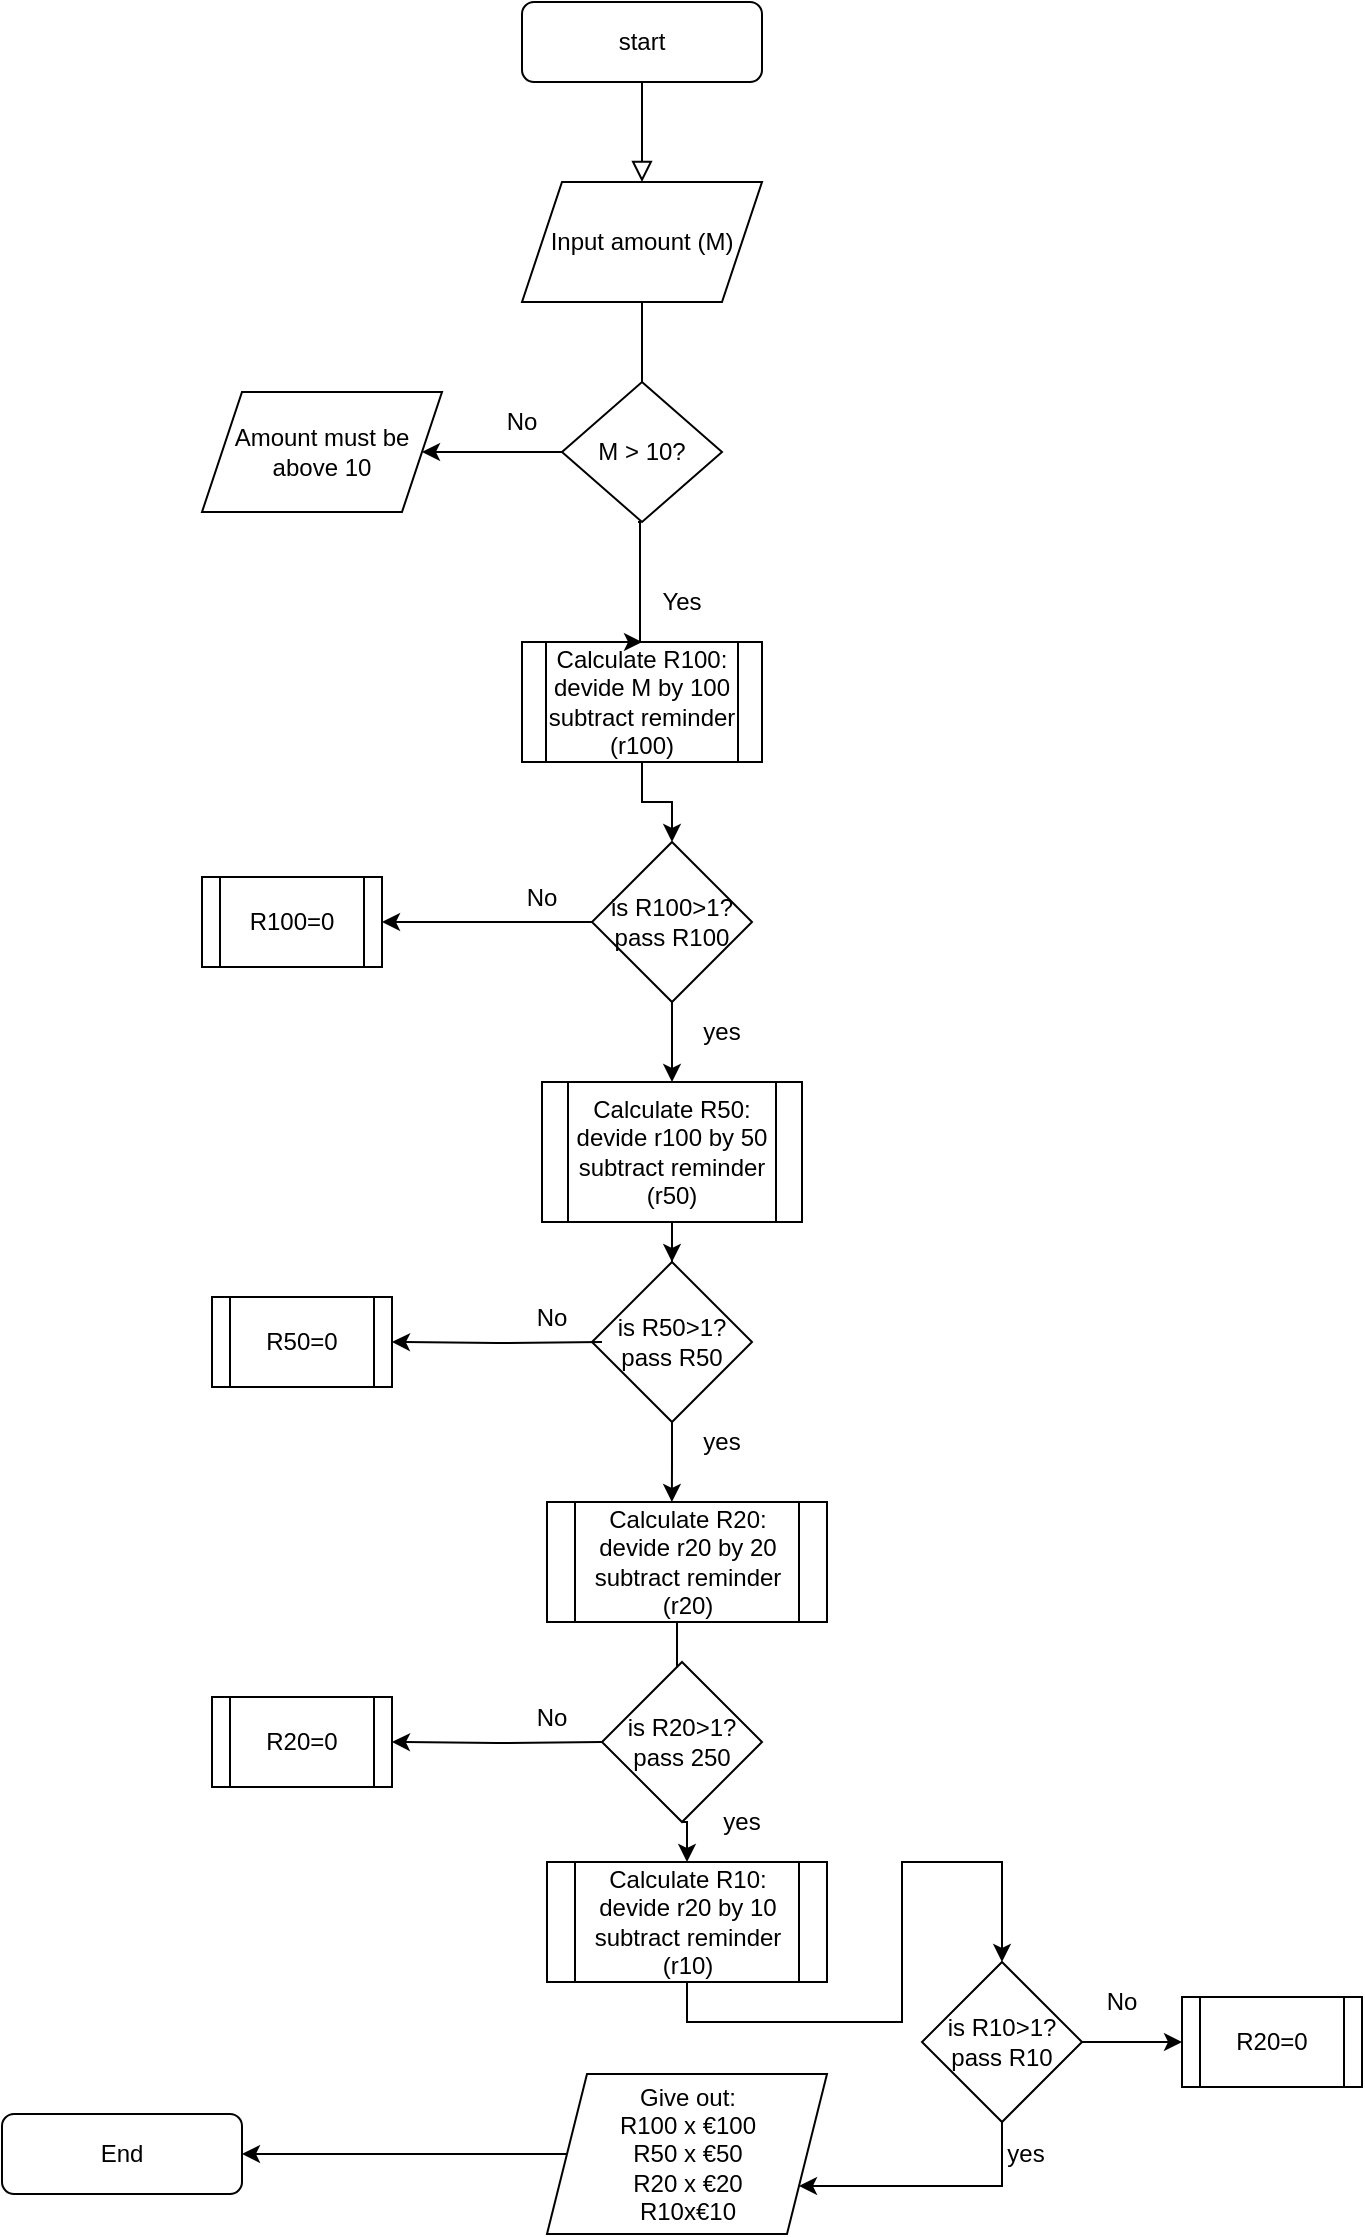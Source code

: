 <mxfile version="14.4.3" type="device"><diagram id="C5RBs43oDa-KdzZeNtuy" name="Page-1"><mxGraphModel dx="868" dy="510" grid="1" gridSize="10" guides="1" tooltips="1" connect="1" arrows="1" fold="1" page="1" pageScale="1" pageWidth="827" pageHeight="1169" math="0" shadow="0"><root><mxCell id="WIyWlLk6GJQsqaUBKTNV-0"/><mxCell id="WIyWlLk6GJQsqaUBKTNV-1" parent="WIyWlLk6GJQsqaUBKTNV-0"/><mxCell id="9cSjQ4V9_LUC3mXQyiD0-7" value="" style="edgeStyle=orthogonalEdgeStyle;rounded=0;orthogonalLoop=1;jettySize=auto;html=1;entryX=0.5;entryY=0;entryDx=0;entryDy=0;" edge="1" parent="WIyWlLk6GJQsqaUBKTNV-1" source="bElV7_hxa20HZrv40UDa-0" target="9cSjQ4V9_LUC3mXQyiD0-21"><mxGeometry relative="1" as="geometry"/></mxCell><mxCell id="bElV7_hxa20HZrv40UDa-0" value="Calculate R100: devide M by 100&lt;br&gt;subtract reminder (r100)" style="shape=process;whiteSpace=wrap;html=1;backgroundOutline=1;" parent="WIyWlLk6GJQsqaUBKTNV-1" vertex="1"><mxGeometry x="360" y="330" width="120" height="60" as="geometry"/></mxCell><mxCell id="9cSjQ4V9_LUC3mXQyiD0-3" style="edgeStyle=orthogonalEdgeStyle;rounded=0;orthogonalLoop=1;jettySize=auto;html=1;exitX=0.5;exitY=1;exitDx=0;exitDy=0;" edge="1" parent="WIyWlLk6GJQsqaUBKTNV-1" source="9cSjQ4V9_LUC3mXQyiD0-0"><mxGeometry relative="1" as="geometry"><mxPoint x="420" y="230" as="targetPoint"/></mxGeometry></mxCell><mxCell id="9cSjQ4V9_LUC3mXQyiD0-0" value="Input amount (M)" style="shape=parallelogram;perimeter=parallelogramPerimeter;whiteSpace=wrap;html=1;fixedSize=1;" vertex="1" parent="WIyWlLk6GJQsqaUBKTNV-1"><mxGeometry x="360" y="100" width="120" height="60" as="geometry"/></mxCell><mxCell id="9cSjQ4V9_LUC3mXQyiD0-2" value="" style="group" vertex="1" connectable="0" parent="WIyWlLk6GJQsqaUBKTNV-1"><mxGeometry x="360" y="10" width="120" height="40" as="geometry"/></mxCell><mxCell id="9cSjQ4V9_LUC3mXQyiD0-1" value="" style="group" vertex="1" connectable="0" parent="9cSjQ4V9_LUC3mXQyiD0-2"><mxGeometry width="120" height="40" as="geometry"/></mxCell><mxCell id="WIyWlLk6GJQsqaUBKTNV-3" value="start" style="rounded=1;whiteSpace=wrap;html=1;fontSize=12;glass=0;strokeWidth=1;shadow=0;" parent="9cSjQ4V9_LUC3mXQyiD0-1" vertex="1"><mxGeometry width="120" height="40" as="geometry"/></mxCell><mxCell id="WIyWlLk6GJQsqaUBKTNV-2" value="" style="rounded=0;html=1;jettySize=auto;orthogonalLoop=1;fontSize=11;endArrow=block;endFill=0;endSize=8;strokeWidth=1;shadow=0;labelBackgroundColor=none;edgeStyle=orthogonalEdgeStyle;entryX=0.5;entryY=0;entryDx=0;entryDy=0;" parent="WIyWlLk6GJQsqaUBKTNV-1" source="WIyWlLk6GJQsqaUBKTNV-3" target="9cSjQ4V9_LUC3mXQyiD0-0" edge="1"><mxGeometry relative="1" as="geometry"/></mxCell><mxCell id="9cSjQ4V9_LUC3mXQyiD0-9" value="" style="edgeStyle=orthogonalEdgeStyle;rounded=0;orthogonalLoop=1;jettySize=auto;html=1;entryX=0.5;entryY=0;entryDx=0;entryDy=0;" edge="1" parent="WIyWlLk6GJQsqaUBKTNV-1" source="9cSjQ4V9_LUC3mXQyiD0-6" target="9cSjQ4V9_LUC3mXQyiD0-29"><mxGeometry relative="1" as="geometry"/></mxCell><mxCell id="9cSjQ4V9_LUC3mXQyiD0-6" value="Calculate R50: devide r100 by 50&lt;br&gt;subtract reminder (r50)" style="shape=process;whiteSpace=wrap;html=1;backgroundOutline=1;" vertex="1" parent="WIyWlLk6GJQsqaUBKTNV-1"><mxGeometry x="370" y="550" width="130" height="70" as="geometry"/></mxCell><mxCell id="9cSjQ4V9_LUC3mXQyiD0-8" value="Calculate R20: devide r20 by 20&lt;br&gt;subtract reminder (r20)" style="shape=process;whiteSpace=wrap;html=1;backgroundOutline=1;" vertex="1" parent="WIyWlLk6GJQsqaUBKTNV-1"><mxGeometry x="372.5" y="760" width="140" height="60" as="geometry"/></mxCell><mxCell id="9cSjQ4V9_LUC3mXQyiD0-39" style="edgeStyle=orthogonalEdgeStyle;rounded=0;orthogonalLoop=1;jettySize=auto;html=1;exitX=0.5;exitY=1;exitDx=0;exitDy=0;entryX=0.5;entryY=0;entryDx=0;entryDy=0;" edge="1" parent="WIyWlLk6GJQsqaUBKTNV-1" source="9cSjQ4V9_LUC3mXQyiD0-10" target="9cSjQ4V9_LUC3mXQyiD0-38"><mxGeometry relative="1" as="geometry"><mxPoint x="680" y="950" as="targetPoint"/><Array as="points"><mxPoint x="443" y="1020"/><mxPoint x="550" y="1020"/><mxPoint x="550" y="940"/><mxPoint x="600" y="940"/></Array></mxGeometry></mxCell><mxCell id="9cSjQ4V9_LUC3mXQyiD0-10" value="Calculate R10: devide r20 by 10&lt;br&gt;subtract reminder (r10)" style="shape=process;whiteSpace=wrap;html=1;backgroundOutline=1;" vertex="1" parent="WIyWlLk6GJQsqaUBKTNV-1"><mxGeometry x="372.5" y="940" width="140" height="60" as="geometry"/></mxCell><mxCell id="9cSjQ4V9_LUC3mXQyiD0-11" value="" style="edgeStyle=orthogonalEdgeStyle;rounded=0;orthogonalLoop=1;jettySize=auto;html=1;entryX=0.5;entryY=0;entryDx=0;entryDy=0;" edge="1" parent="WIyWlLk6GJQsqaUBKTNV-1" target="9cSjQ4V9_LUC3mXQyiD0-31"><mxGeometry relative="1" as="geometry"><mxPoint x="437.5" y="820" as="sourcePoint"/><mxPoint x="437.5" y="860" as="targetPoint"/><Array as="points"><mxPoint x="438" y="860"/></Array></mxGeometry></mxCell><mxCell id="9cSjQ4V9_LUC3mXQyiD0-13" style="edgeStyle=orthogonalEdgeStyle;rounded=0;orthogonalLoop=1;jettySize=auto;html=1;entryX=0.5;entryY=0;entryDx=0;entryDy=0;" edge="1" parent="WIyWlLk6GJQsqaUBKTNV-1" target="bElV7_hxa20HZrv40UDa-0"><mxGeometry relative="1" as="geometry"><mxPoint x="418" y="270" as="sourcePoint"/><mxPoint x="418.96" y="351.98" as="targetPoint"/><Array as="points"><mxPoint x="419" y="270"/><mxPoint x="419" y="330"/><mxPoint x="415" y="330"/></Array></mxGeometry></mxCell><mxCell id="9cSjQ4V9_LUC3mXQyiD0-16" style="edgeStyle=orthogonalEdgeStyle;rounded=0;orthogonalLoop=1;jettySize=auto;html=1;entryX=1;entryY=0.5;entryDx=0;entryDy=0;" edge="1" parent="WIyWlLk6GJQsqaUBKTNV-1" source="9cSjQ4V9_LUC3mXQyiD0-12" target="9cSjQ4V9_LUC3mXQyiD0-14"><mxGeometry relative="1" as="geometry"/></mxCell><mxCell id="9cSjQ4V9_LUC3mXQyiD0-12" value="M &amp;gt; 10?" style="rhombus;whiteSpace=wrap;html=1;" vertex="1" parent="WIyWlLk6GJQsqaUBKTNV-1"><mxGeometry x="380" y="200" width="80" height="70" as="geometry"/></mxCell><mxCell id="9cSjQ4V9_LUC3mXQyiD0-14" value="Amount must be above 10" style="shape=parallelogram;perimeter=parallelogramPerimeter;whiteSpace=wrap;html=1;fixedSize=1;" vertex="1" parent="WIyWlLk6GJQsqaUBKTNV-1"><mxGeometry x="200" y="205" width="120" height="60" as="geometry"/></mxCell><mxCell id="9cSjQ4V9_LUC3mXQyiD0-17" value="No" style="text;html=1;strokeColor=none;fillColor=none;align=center;verticalAlign=middle;whiteSpace=wrap;rounded=0;" vertex="1" parent="WIyWlLk6GJQsqaUBKTNV-1"><mxGeometry x="340" y="210" width="40" height="20" as="geometry"/></mxCell><mxCell id="9cSjQ4V9_LUC3mXQyiD0-18" value="Yes" style="text;html=1;strokeColor=none;fillColor=none;align=center;verticalAlign=middle;whiteSpace=wrap;rounded=0;" vertex="1" parent="WIyWlLk6GJQsqaUBKTNV-1"><mxGeometry x="420" y="300" width="40" height="20" as="geometry"/></mxCell><mxCell id="9cSjQ4V9_LUC3mXQyiD0-37" style="edgeStyle=orthogonalEdgeStyle;rounded=0;orthogonalLoop=1;jettySize=auto;html=1;exitX=0;exitY=0.5;exitDx=0;exitDy=0;" edge="1" parent="WIyWlLk6GJQsqaUBKTNV-1" source="9cSjQ4V9_LUC3mXQyiD0-20" target="9cSjQ4V9_LUC3mXQyiD0-36"><mxGeometry relative="1" as="geometry"/></mxCell><mxCell id="9cSjQ4V9_LUC3mXQyiD0-20" value="Give out:&lt;br&gt;R100 x €100&lt;br&gt;R50 x €50&lt;br&gt;R20 x €20&lt;br&gt;R10x€10" style="shape=parallelogram;perimeter=parallelogramPerimeter;whiteSpace=wrap;html=1;fixedSize=1;" vertex="1" parent="WIyWlLk6GJQsqaUBKTNV-1"><mxGeometry x="372.5" y="1046" width="140" height="80" as="geometry"/></mxCell><mxCell id="9cSjQ4V9_LUC3mXQyiD0-23" style="edgeStyle=orthogonalEdgeStyle;rounded=0;orthogonalLoop=1;jettySize=auto;html=1;exitX=0.5;exitY=1;exitDx=0;exitDy=0;entryX=0.5;entryY=0;entryDx=0;entryDy=0;" edge="1" parent="WIyWlLk6GJQsqaUBKTNV-1" source="9cSjQ4V9_LUC3mXQyiD0-21" target="9cSjQ4V9_LUC3mXQyiD0-6"><mxGeometry relative="1" as="geometry"/></mxCell><mxCell id="9cSjQ4V9_LUC3mXQyiD0-27" style="edgeStyle=orthogonalEdgeStyle;rounded=0;orthogonalLoop=1;jettySize=auto;html=1;exitX=0;exitY=0.5;exitDx=0;exitDy=0;" edge="1" parent="WIyWlLk6GJQsqaUBKTNV-1" source="9cSjQ4V9_LUC3mXQyiD0-21" target="9cSjQ4V9_LUC3mXQyiD0-26"><mxGeometry relative="1" as="geometry"/></mxCell><mxCell id="9cSjQ4V9_LUC3mXQyiD0-21" value="is R100&amp;gt;1?&lt;br&gt;pass R100" style="rhombus;whiteSpace=wrap;html=1;" vertex="1" parent="WIyWlLk6GJQsqaUBKTNV-1"><mxGeometry x="395" y="430" width="80" height="80" as="geometry"/></mxCell><mxCell id="9cSjQ4V9_LUC3mXQyiD0-24" value="No" style="text;html=1;strokeColor=none;fillColor=none;align=center;verticalAlign=middle;whiteSpace=wrap;rounded=0;" vertex="1" parent="WIyWlLk6GJQsqaUBKTNV-1"><mxGeometry x="350" y="447.5" width="40" height="20" as="geometry"/></mxCell><mxCell id="9cSjQ4V9_LUC3mXQyiD0-25" value="yes" style="text;html=1;strokeColor=none;fillColor=none;align=center;verticalAlign=middle;whiteSpace=wrap;rounded=0;" vertex="1" parent="WIyWlLk6GJQsqaUBKTNV-1"><mxGeometry x="440" y="515" width="40" height="20" as="geometry"/></mxCell><mxCell id="9cSjQ4V9_LUC3mXQyiD0-26" value="R100=0" style="shape=process;whiteSpace=wrap;html=1;backgroundOutline=1;" vertex="1" parent="WIyWlLk6GJQsqaUBKTNV-1"><mxGeometry x="200" y="447.5" width="90" height="45" as="geometry"/></mxCell><mxCell id="9cSjQ4V9_LUC3mXQyiD0-30" style="edgeStyle=orthogonalEdgeStyle;rounded=0;orthogonalLoop=1;jettySize=auto;html=1;exitX=0.5;exitY=1;exitDx=0;exitDy=0;entryX=0.446;entryY=0;entryDx=0;entryDy=0;entryPerimeter=0;" edge="1" parent="WIyWlLk6GJQsqaUBKTNV-1" source="9cSjQ4V9_LUC3mXQyiD0-29" target="9cSjQ4V9_LUC3mXQyiD0-8"><mxGeometry relative="1" as="geometry"/></mxCell><mxCell id="9cSjQ4V9_LUC3mXQyiD0-29" value="is R50&amp;gt;1?&lt;br&gt;pass R50" style="rhombus;whiteSpace=wrap;html=1;" vertex="1" parent="WIyWlLk6GJQsqaUBKTNV-1"><mxGeometry x="395" y="640" width="80" height="80" as="geometry"/></mxCell><mxCell id="9cSjQ4V9_LUC3mXQyiD0-33" style="edgeStyle=orthogonalEdgeStyle;rounded=0;orthogonalLoop=1;jettySize=auto;html=1;exitX=0.5;exitY=1;exitDx=0;exitDy=0;entryX=0.5;entryY=0;entryDx=0;entryDy=0;" edge="1" parent="WIyWlLk6GJQsqaUBKTNV-1" source="9cSjQ4V9_LUC3mXQyiD0-31" target="9cSjQ4V9_LUC3mXQyiD0-10"><mxGeometry relative="1" as="geometry"/></mxCell><mxCell id="9cSjQ4V9_LUC3mXQyiD0-31" value="is R20&amp;gt;1?&lt;br&gt;pass 250" style="rhombus;whiteSpace=wrap;html=1;" vertex="1" parent="WIyWlLk6GJQsqaUBKTNV-1"><mxGeometry x="400" y="840" width="80" height="80" as="geometry"/></mxCell><mxCell id="9cSjQ4V9_LUC3mXQyiD0-34" value="" style="group" vertex="1" connectable="0" parent="WIyWlLk6GJQsqaUBKTNV-1"><mxGeometry x="100" y="1066" width="120" height="40" as="geometry"/></mxCell><mxCell id="9cSjQ4V9_LUC3mXQyiD0-35" value="" style="group" vertex="1" connectable="0" parent="9cSjQ4V9_LUC3mXQyiD0-34"><mxGeometry width="120" height="40" as="geometry"/></mxCell><mxCell id="9cSjQ4V9_LUC3mXQyiD0-36" value="End" style="rounded=1;whiteSpace=wrap;html=1;fontSize=12;glass=0;strokeWidth=1;shadow=0;" vertex="1" parent="9cSjQ4V9_LUC3mXQyiD0-35"><mxGeometry width="120" height="40" as="geometry"/></mxCell><mxCell id="9cSjQ4V9_LUC3mXQyiD0-40" style="edgeStyle=orthogonalEdgeStyle;rounded=0;orthogonalLoop=1;jettySize=auto;html=1;exitX=0.5;exitY=1;exitDx=0;exitDy=0;entryX=1;entryY=0.75;entryDx=0;entryDy=0;" edge="1" parent="WIyWlLk6GJQsqaUBKTNV-1" source="9cSjQ4V9_LUC3mXQyiD0-38" target="9cSjQ4V9_LUC3mXQyiD0-20"><mxGeometry relative="1" as="geometry"/></mxCell><mxCell id="9cSjQ4V9_LUC3mXQyiD0-38" value="is R10&amp;gt;1?&lt;br&gt;pass R10" style="rhombus;whiteSpace=wrap;html=1;" vertex="1" parent="WIyWlLk6GJQsqaUBKTNV-1"><mxGeometry x="560" y="990" width="80" height="80" as="geometry"/></mxCell><mxCell id="9cSjQ4V9_LUC3mXQyiD0-41" style="edgeStyle=orthogonalEdgeStyle;rounded=0;orthogonalLoop=1;jettySize=auto;html=1;exitX=0;exitY=0.5;exitDx=0;exitDy=0;" edge="1" target="9cSjQ4V9_LUC3mXQyiD0-43" parent="WIyWlLk6GJQsqaUBKTNV-1"><mxGeometry relative="1" as="geometry"><mxPoint x="400" y="680" as="sourcePoint"/></mxGeometry></mxCell><mxCell id="9cSjQ4V9_LUC3mXQyiD0-42" value="No" style="text;html=1;strokeColor=none;fillColor=none;align=center;verticalAlign=middle;whiteSpace=wrap;rounded=0;" vertex="1" parent="WIyWlLk6GJQsqaUBKTNV-1"><mxGeometry x="355" y="657.5" width="40" height="20" as="geometry"/></mxCell><mxCell id="9cSjQ4V9_LUC3mXQyiD0-43" value="R50=0" style="shape=process;whiteSpace=wrap;html=1;backgroundOutline=1;" vertex="1" parent="WIyWlLk6GJQsqaUBKTNV-1"><mxGeometry x="205" y="657.5" width="90" height="45" as="geometry"/></mxCell><mxCell id="9cSjQ4V9_LUC3mXQyiD0-44" style="edgeStyle=orthogonalEdgeStyle;rounded=0;orthogonalLoop=1;jettySize=auto;html=1;exitX=0;exitY=0.5;exitDx=0;exitDy=0;" edge="1" target="9cSjQ4V9_LUC3mXQyiD0-46" parent="WIyWlLk6GJQsqaUBKTNV-1"><mxGeometry relative="1" as="geometry"><mxPoint x="400" y="880" as="sourcePoint"/></mxGeometry></mxCell><mxCell id="9cSjQ4V9_LUC3mXQyiD0-45" value="No" style="text;html=1;strokeColor=none;fillColor=none;align=center;verticalAlign=middle;whiteSpace=wrap;rounded=0;" vertex="1" parent="WIyWlLk6GJQsqaUBKTNV-1"><mxGeometry x="355" y="857.5" width="40" height="20" as="geometry"/></mxCell><mxCell id="9cSjQ4V9_LUC3mXQyiD0-46" value="R20=0" style="shape=process;whiteSpace=wrap;html=1;backgroundOutline=1;" vertex="1" parent="WIyWlLk6GJQsqaUBKTNV-1"><mxGeometry x="205" y="857.5" width="90" height="45" as="geometry"/></mxCell><mxCell id="9cSjQ4V9_LUC3mXQyiD0-47" style="edgeStyle=orthogonalEdgeStyle;rounded=0;orthogonalLoop=1;jettySize=auto;html=1;exitX=1;exitY=0.5;exitDx=0;exitDy=0;" edge="1" target="9cSjQ4V9_LUC3mXQyiD0-49" parent="WIyWlLk6GJQsqaUBKTNV-1" source="9cSjQ4V9_LUC3mXQyiD0-38"><mxGeometry relative="1" as="geometry"><mxPoint x="895" y="1030" as="sourcePoint"/><Array as="points"/></mxGeometry></mxCell><mxCell id="9cSjQ4V9_LUC3mXQyiD0-48" value="No" style="text;html=1;strokeColor=none;fillColor=none;align=center;verticalAlign=middle;whiteSpace=wrap;rounded=0;" vertex="1" parent="WIyWlLk6GJQsqaUBKTNV-1"><mxGeometry x="640" y="1000" width="40" height="20" as="geometry"/></mxCell><mxCell id="9cSjQ4V9_LUC3mXQyiD0-49" value="R20=0" style="shape=process;whiteSpace=wrap;html=1;backgroundOutline=1;" vertex="1" parent="WIyWlLk6GJQsqaUBKTNV-1"><mxGeometry x="690" y="1007.5" width="90" height="45" as="geometry"/></mxCell><mxCell id="9cSjQ4V9_LUC3mXQyiD0-51" value="yes" style="text;html=1;strokeColor=none;fillColor=none;align=center;verticalAlign=middle;whiteSpace=wrap;rounded=0;" vertex="1" parent="WIyWlLk6GJQsqaUBKTNV-1"><mxGeometry x="450" y="910" width="40" height="20" as="geometry"/></mxCell><mxCell id="9cSjQ4V9_LUC3mXQyiD0-52" value="yes" style="text;html=1;strokeColor=none;fillColor=none;align=center;verticalAlign=middle;whiteSpace=wrap;rounded=0;" vertex="1" parent="WIyWlLk6GJQsqaUBKTNV-1"><mxGeometry x="440" y="720" width="40" height="20" as="geometry"/></mxCell><mxCell id="9cSjQ4V9_LUC3mXQyiD0-54" value="yes" style="text;html=1;strokeColor=none;fillColor=none;align=center;verticalAlign=middle;whiteSpace=wrap;rounded=0;" vertex="1" parent="WIyWlLk6GJQsqaUBKTNV-1"><mxGeometry x="592" y="1076" width="40" height="20" as="geometry"/></mxCell></root></mxGraphModel></diagram></mxfile>
